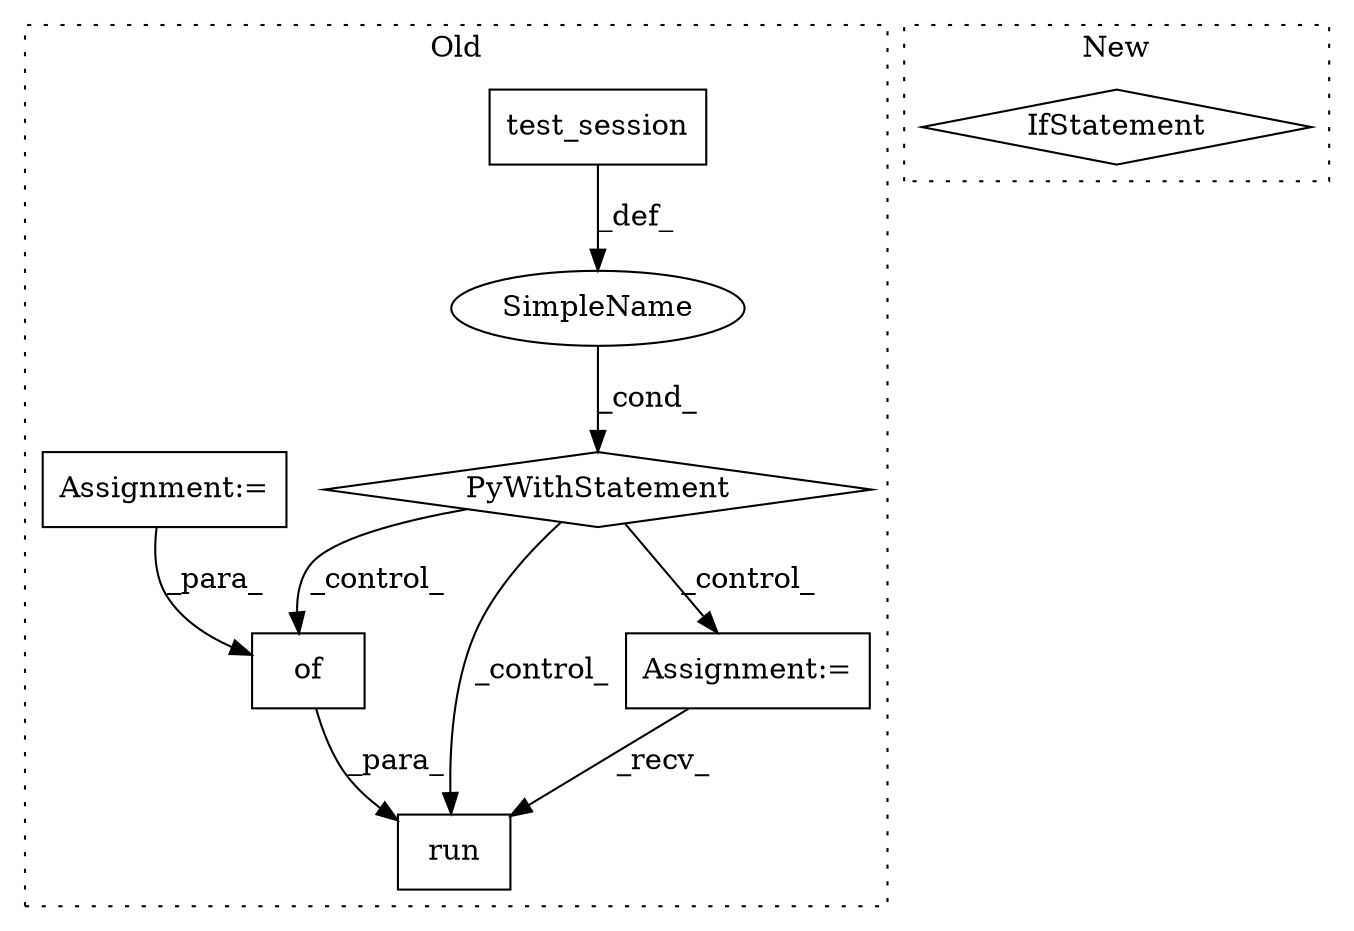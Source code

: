 digraph G {
subgraph cluster0 {
1 [label="test_session" a="32" s="7129" l="14" shape="box"];
3 [label="PyWithStatement" a="104" s="7114,7143" l="10,2" shape="diamond"];
4 [label="Assignment:=" a="7" s="7157" l="4" shape="box"];
5 [label="SimpleName" a="42" s="" l="" shape="ellipse"];
6 [label="run" a="32" s="7196,7247" l="4,1" shape="box"];
7 [label="Assignment:=" a="7" s="7005" l="1" shape="box"];
8 [label="of" a="32" s="7226,7246" l="3,1" shape="box"];
label = "Old";
style="dotted";
}
subgraph cluster1 {
2 [label="IfStatement" a="25" s="6698,6733" l="4,2" shape="diamond"];
label = "New";
style="dotted";
}
1 -> 5 [label="_def_"];
3 -> 8 [label="_control_"];
3 -> 6 [label="_control_"];
3 -> 4 [label="_control_"];
4 -> 6 [label="_recv_"];
5 -> 3 [label="_cond_"];
7 -> 8 [label="_para_"];
8 -> 6 [label="_para_"];
}